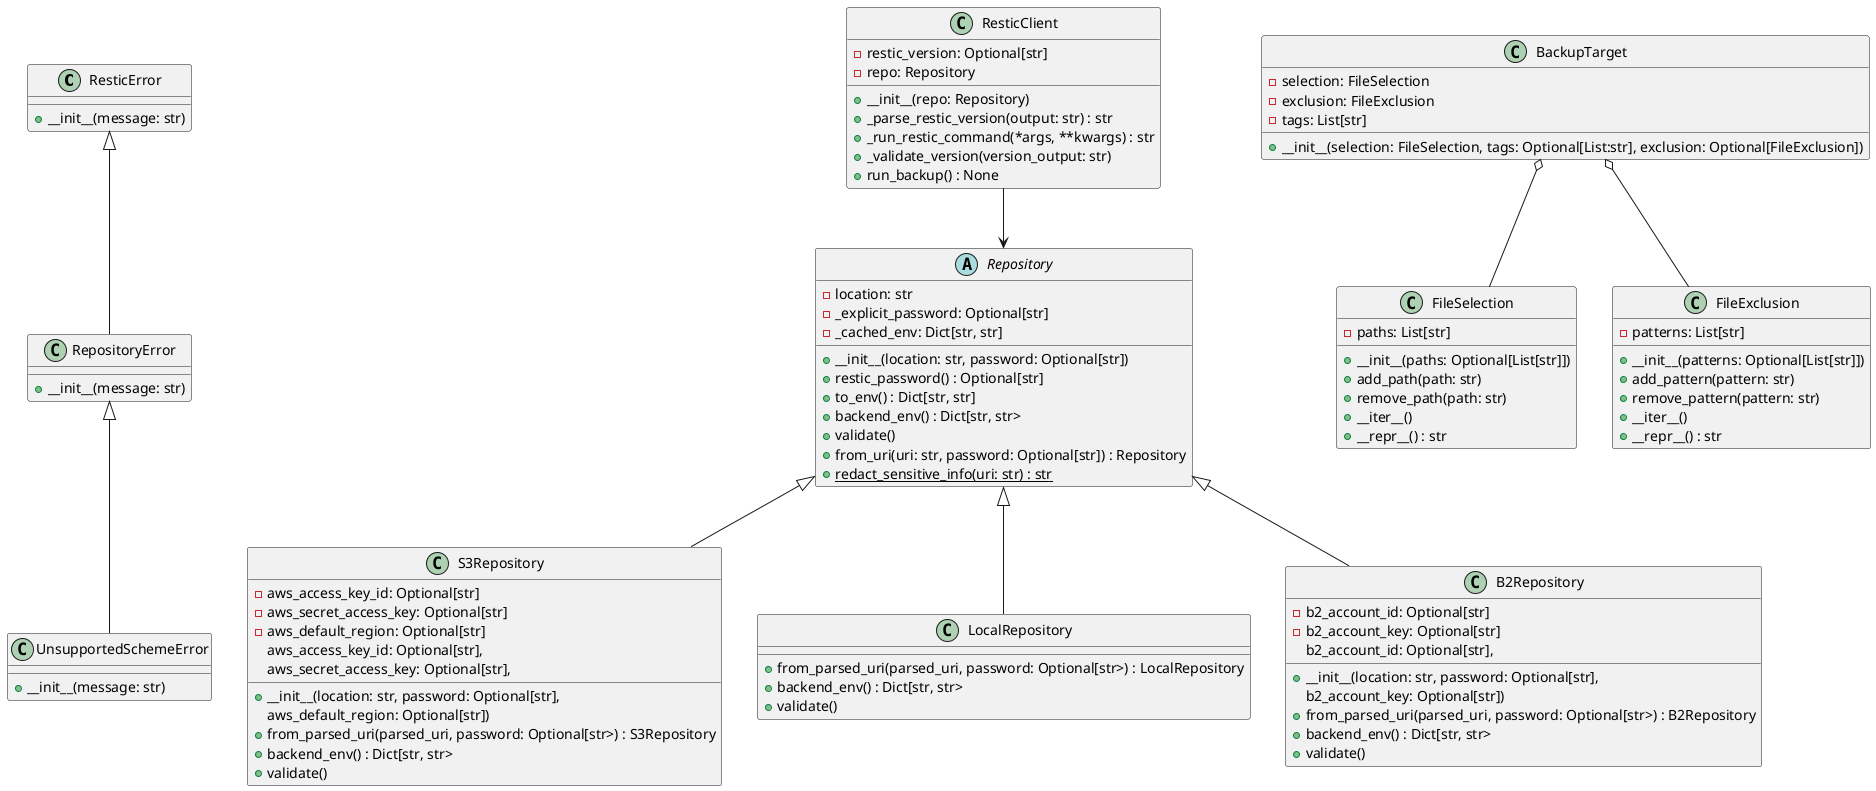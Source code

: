 @startuml

' Error Classes
class ResticError {
    + __init__(message: str)
}

class RepositoryError {
    + __init__(message: str)
}

class UnsupportedSchemeError {
    + __init__(message: str)
}

ResticError <|-- RepositoryError
RepositoryError <|-- UnsupportedSchemeError

' Define the abstract Repository class and related methods
abstract class Repository {
    - location: str
    - _explicit_password: Optional[str]
    - _cached_env: Dict[str, str]
    + __init__(location: str, password: Optional[str])
    + restic_password() : Optional[str]
    + to_env() : Dict[str, str]
    + backend_env() : Dict[str, str>
    + validate()
    + from_uri(uri: str, password: Optional[str]) : Repository
    {static} + redact_sensitive_info(uri: str) : str
}

' S3Repository extends Repository
class S3Repository {
    - aws_access_key_id: Optional[str]
    - aws_secret_access_key: Optional[str]
    - aws_default_region: Optional[str]
    + __init__(location: str, password: Optional[str],
          aws_access_key_id: Optional[str],
          aws_secret_access_key: Optional[str],
          aws_default_region: Optional[str])
    + from_parsed_uri(parsed_uri, password: Optional[str>) : S3Repository
    + backend_env() : Dict[str, str>
    + validate()
}

Repository <|-- S3Repository

' LocalRepository extends Repository
class LocalRepository {
    + from_parsed_uri(parsed_uri, password: Optional[str>) : LocalRepository
    + backend_env() : Dict[str, str>
    + validate()
}

Repository <|-- LocalRepository

' B2Repository extends Repository
class B2Repository {
    - b2_account_id: Optional[str]
    - b2_account_key: Optional[str]
    + __init__(location: str, password: Optional[str],
          b2_account_id: Optional[str],
          b2_account_key: Optional[str])
    + from_parsed_uri(parsed_uri, password: Optional[str>) : B2Repository
    + backend_env() : Dict[str, str>
    + validate()
}

Repository <|-- B2Repository

' ResticClient from restic_client.py
class ResticClient {
    - restic_version: Optional[str]
    - repo: Repository
    + __init__(repo: Repository)
    + _parse_restic_version(output: str) : str
    + _run_restic_command(*args, **kwargs) : str
    + _validate_version(version_output: str)
    + run_backup() : None
}

' Relationship: ResticClient holds a Repository
ResticClient --> Repository

' FileSelection (represents selection of file paths)
class FileSelection {
    - paths: List[str]
    + __init__(paths: Optional[List[str]])
    + add_path(path: str)
    + remove_path(path: str)
    + __iter__()
    + __repr__() : str
}

' FileExclusion (represents exclusion patterns)
class FileExclusion {
    - patterns: List[str]
    + __init__(patterns: Optional[List[str]])
    + add_pattern(pattern: str)
    + remove_pattern(pattern: str)
    + __iter__()
    + __repr__() : str
}

' BackupTarget composes a FileSelection and a FileExclusion
class BackupTarget {
    - selection: FileSelection
    - exclusion: FileExclusion
    - tags: List[str]
    + __init__(selection: FileSelection, tags: Optional[List:str], exclusion: Optional[FileExclusion])
}

' Composition relationships for BackupTarget
BackupTarget o-- FileSelection
BackupTarget o-- FileExclusion

@enduml